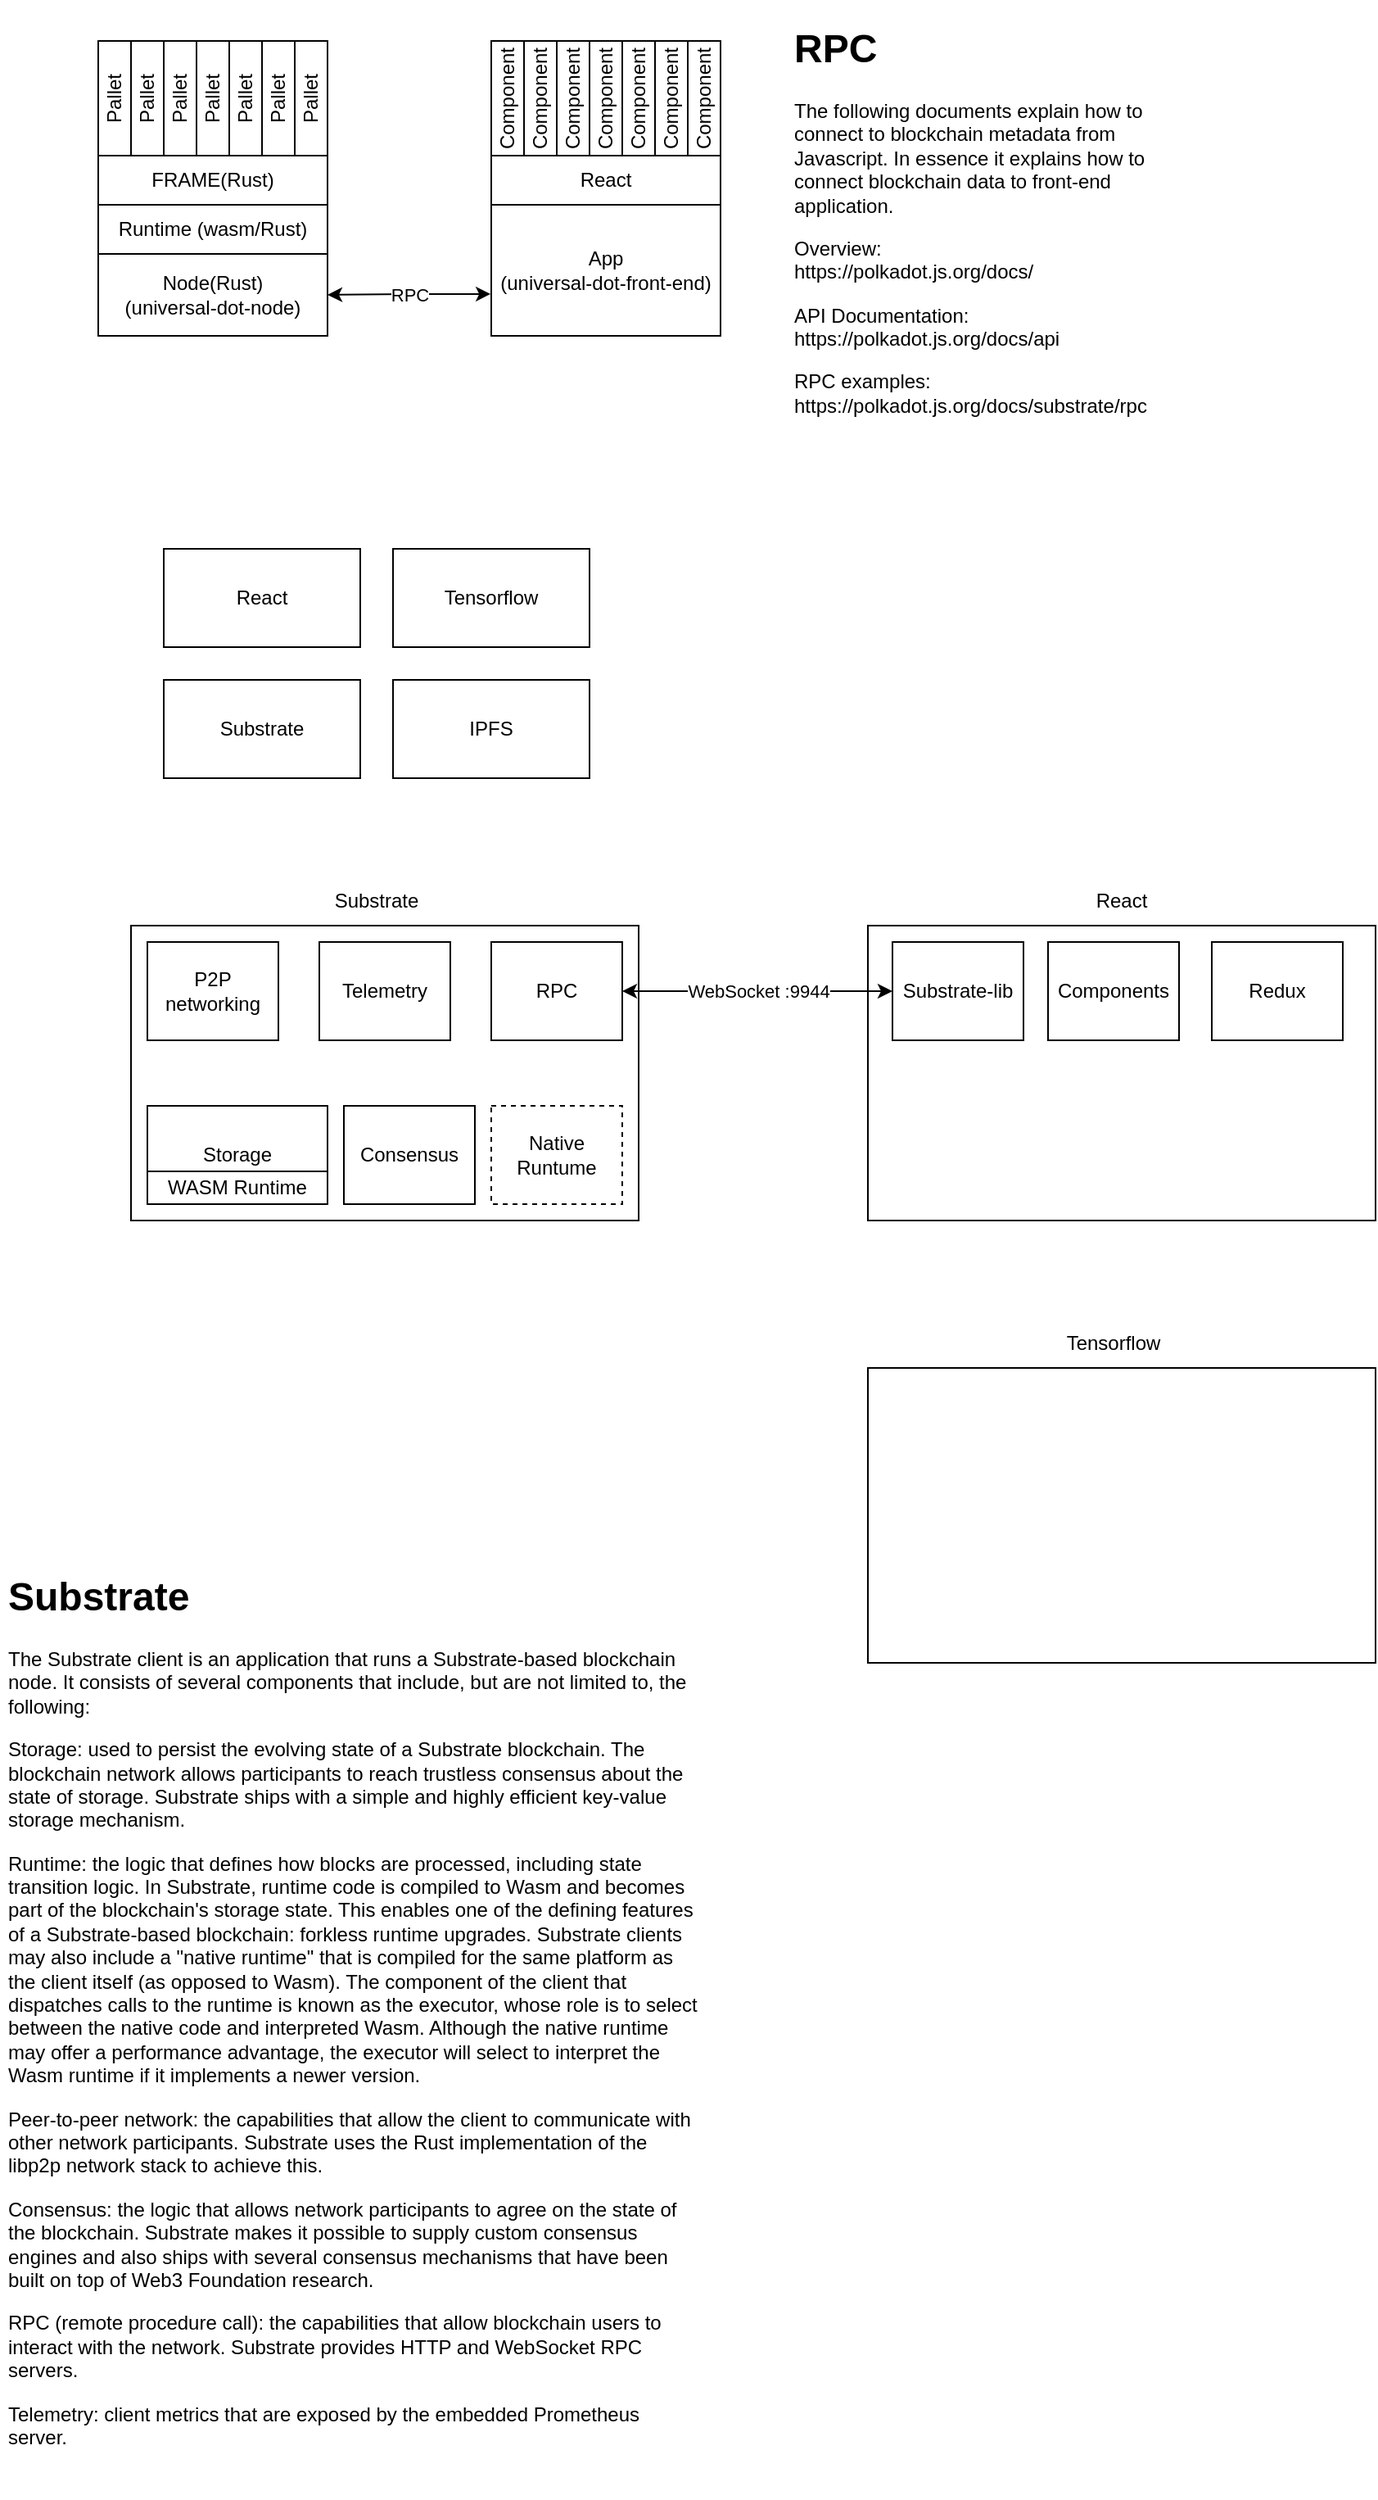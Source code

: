 <mxfile version="18.0.3" type="github">
  <diagram id="XYSDUHxa8FnNzhFP22NK" name="Page-1">
    <mxGraphModel dx="2260" dy="627" grid="1" gridSize="10" guides="1" tooltips="1" connect="1" arrows="1" fold="1" page="1" pageScale="1" pageWidth="850" pageHeight="1100" math="0" shadow="0">
      <root>
        <mxCell id="0" />
        <mxCell id="1" parent="0" />
        <mxCell id="D2MN3MBzmZI97LFbt5y6-1" value="Runtime (wasm/Rust)" style="rounded=0;whiteSpace=wrap;html=1;" parent="1" vertex="1">
          <mxGeometry x="-730" y="290" width="140" height="30" as="geometry" />
        </mxCell>
        <mxCell id="D2MN3MBzmZI97LFbt5y6-2" value="Pallet" style="rounded=0;whiteSpace=wrap;html=1;horizontal=0;" parent="1" vertex="1">
          <mxGeometry x="-730" y="190" width="20" height="70" as="geometry" />
        </mxCell>
        <mxCell id="D2MN3MBzmZI97LFbt5y6-3" value="FRAME(Rust)" style="rounded=0;whiteSpace=wrap;html=1;" parent="1" vertex="1">
          <mxGeometry x="-730" y="260" width="140" height="30" as="geometry" />
        </mxCell>
        <mxCell id="D2MN3MBzmZI97LFbt5y6-4" value="RPC" style="edgeStyle=orthogonalEdgeStyle;rounded=0;orthogonalLoop=1;jettySize=auto;html=1;exitX=-0.003;exitY=0.681;exitDx=0;exitDy=0;startArrow=classic;startFill=1;exitPerimeter=0;" parent="1" source="D2MN3MBzmZI97LFbt5y6-5" target="D2MN3MBzmZI97LFbt5y6-9" edge="1">
          <mxGeometry relative="1" as="geometry" />
        </mxCell>
        <mxCell id="D2MN3MBzmZI97LFbt5y6-5" value="App&lt;br&gt;(universal-dot-front-end)" style="rounded=0;whiteSpace=wrap;html=1;" parent="1" vertex="1">
          <mxGeometry x="-490" y="290" width="140" height="80" as="geometry" />
        </mxCell>
        <mxCell id="D2MN3MBzmZI97LFbt5y6-6" value="React" style="rounded=0;whiteSpace=wrap;html=1;" parent="1" vertex="1">
          <mxGeometry x="-490" y="260" width="140" height="30" as="geometry" />
        </mxCell>
        <mxCell id="D2MN3MBzmZI97LFbt5y6-7" value="Component" style="rounded=0;whiteSpace=wrap;html=1;horizontal=0;" parent="1" vertex="1">
          <mxGeometry x="-490" y="190" width="20" height="70" as="geometry" />
        </mxCell>
        <mxCell id="D2MN3MBzmZI97LFbt5y6-8" value="&lt;h1&gt;RPC&lt;/h1&gt;&lt;p&gt;The following documents explain how to connect to blockchain metadata from Javascript. In essence it explains how to connect blockchain data to front-end application.&lt;/p&gt;&lt;p&gt;Overview:&lt;br&gt;https://polkadot.js.org/docs/&lt;/p&gt;&lt;p&gt;API Documentation:&amp;nbsp;&lt;br&gt;https://polkadot.js.org/docs/api&lt;br&gt;&lt;/p&gt;&lt;p&gt;RPC examples:&lt;br&gt;https://polkadot.js.org/docs/substrate/rpc&lt;br&gt;&lt;/p&gt;" style="text;html=1;strokeColor=none;fillColor=none;spacing=5;spacingTop=-20;whiteSpace=wrap;overflow=hidden;rounded=0;" parent="1" vertex="1">
          <mxGeometry x="-310" y="175" width="240" height="260" as="geometry" />
        </mxCell>
        <mxCell id="D2MN3MBzmZI97LFbt5y6-9" value="Node(Rust)&lt;br&gt;(universal-dot-node)" style="rounded=0;whiteSpace=wrap;html=1;" parent="1" vertex="1">
          <mxGeometry x="-730" y="320" width="140" height="50" as="geometry" />
        </mxCell>
        <mxCell id="D2MN3MBzmZI97LFbt5y6-10" value="Pallet" style="rounded=0;whiteSpace=wrap;html=1;horizontal=0;" parent="1" vertex="1">
          <mxGeometry x="-690" y="190" width="20" height="70" as="geometry" />
        </mxCell>
        <mxCell id="D2MN3MBzmZI97LFbt5y6-11" value="Pallet" style="rounded=0;whiteSpace=wrap;html=1;horizontal=0;" parent="1" vertex="1">
          <mxGeometry x="-670" y="190" width="20" height="70" as="geometry" />
        </mxCell>
        <mxCell id="D2MN3MBzmZI97LFbt5y6-12" value="Pallet" style="rounded=0;whiteSpace=wrap;html=1;horizontal=0;" parent="1" vertex="1">
          <mxGeometry x="-650" y="190" width="20" height="70" as="geometry" />
        </mxCell>
        <mxCell id="D2MN3MBzmZI97LFbt5y6-13" value="Pallet" style="rounded=0;whiteSpace=wrap;html=1;horizontal=0;" parent="1" vertex="1">
          <mxGeometry x="-630" y="190" width="20" height="70" as="geometry" />
        </mxCell>
        <mxCell id="D2MN3MBzmZI97LFbt5y6-14" value="Pallet" style="rounded=0;whiteSpace=wrap;html=1;horizontal=0;" parent="1" vertex="1">
          <mxGeometry x="-610" y="190" width="20" height="70" as="geometry" />
        </mxCell>
        <mxCell id="D2MN3MBzmZI97LFbt5y6-15" value="Pallet" style="rounded=0;whiteSpace=wrap;html=1;horizontal=0;" parent="1" vertex="1">
          <mxGeometry x="-710" y="190" width="20" height="70" as="geometry" />
        </mxCell>
        <mxCell id="D2MN3MBzmZI97LFbt5y6-16" value="Component" style="rounded=0;whiteSpace=wrap;html=1;horizontal=0;" parent="1" vertex="1">
          <mxGeometry x="-430" y="190" width="20" height="70" as="geometry" />
        </mxCell>
        <mxCell id="D2MN3MBzmZI97LFbt5y6-17" value="Component" style="rounded=0;whiteSpace=wrap;html=1;horizontal=0;" parent="1" vertex="1">
          <mxGeometry x="-410" y="190" width="20" height="70" as="geometry" />
        </mxCell>
        <mxCell id="D2MN3MBzmZI97LFbt5y6-18" value="Component" style="rounded=0;whiteSpace=wrap;html=1;horizontal=0;" parent="1" vertex="1">
          <mxGeometry x="-390" y="190" width="20" height="70" as="geometry" />
        </mxCell>
        <mxCell id="D2MN3MBzmZI97LFbt5y6-19" value="Component" style="rounded=0;whiteSpace=wrap;html=1;horizontal=0;" parent="1" vertex="1">
          <mxGeometry x="-370" y="190" width="20" height="70" as="geometry" />
        </mxCell>
        <mxCell id="D2MN3MBzmZI97LFbt5y6-20" value="Component" style="rounded=0;whiteSpace=wrap;html=1;horizontal=0;" parent="1" vertex="1">
          <mxGeometry x="-450" y="190" width="20" height="70" as="geometry" />
        </mxCell>
        <mxCell id="D2MN3MBzmZI97LFbt5y6-21" value="Component" style="rounded=0;whiteSpace=wrap;html=1;horizontal=0;" parent="1" vertex="1">
          <mxGeometry x="-470" y="190" width="20" height="70" as="geometry" />
        </mxCell>
        <mxCell id="xSVX6aapulrCaZrCg8h8-2" value="React" style="rounded=0;whiteSpace=wrap;html=1;" vertex="1" parent="1">
          <mxGeometry x="-690" y="500" width="120" height="60" as="geometry" />
        </mxCell>
        <mxCell id="xSVX6aapulrCaZrCg8h8-3" value="Tensorflow" style="rounded=0;whiteSpace=wrap;html=1;" vertex="1" parent="1">
          <mxGeometry x="-550" y="500" width="120" height="60" as="geometry" />
        </mxCell>
        <mxCell id="xSVX6aapulrCaZrCg8h8-4" value="IPFS" style="rounded=0;whiteSpace=wrap;html=1;" vertex="1" parent="1">
          <mxGeometry x="-550" y="580" width="120" height="60" as="geometry" />
        </mxCell>
        <mxCell id="xSVX6aapulrCaZrCg8h8-5" value="Substrate" style="rounded=0;whiteSpace=wrap;html=1;" vertex="1" parent="1">
          <mxGeometry x="-690" y="580" width="120" height="60" as="geometry" />
        </mxCell>
        <mxCell id="xSVX6aapulrCaZrCg8h8-6" value="" style="rounded=0;whiteSpace=wrap;html=1;" vertex="1" parent="1">
          <mxGeometry x="-710" y="730" width="310" height="180" as="geometry" />
        </mxCell>
        <mxCell id="xSVX6aapulrCaZrCg8h8-7" value="Substrate" style="text;html=1;strokeColor=none;fillColor=none;align=center;verticalAlign=middle;whiteSpace=wrap;rounded=0;" vertex="1" parent="1">
          <mxGeometry x="-590" y="700" width="60" height="30" as="geometry" />
        </mxCell>
        <mxCell id="xSVX6aapulrCaZrCg8h8-8" value="Storage" style="rounded=0;whiteSpace=wrap;html=1;" vertex="1" parent="1">
          <mxGeometry x="-700" y="840" width="110" height="60" as="geometry" />
        </mxCell>
        <mxCell id="xSVX6aapulrCaZrCg8h8-9" value="WASM Runtime" style="rounded=0;whiteSpace=wrap;html=1;" vertex="1" parent="1">
          <mxGeometry x="-700" y="880" width="110" height="20" as="geometry" />
        </mxCell>
        <mxCell id="xSVX6aapulrCaZrCg8h8-10" value="Consensus" style="rounded=0;whiteSpace=wrap;html=1;" vertex="1" parent="1">
          <mxGeometry x="-580" y="840" width="80" height="60" as="geometry" />
        </mxCell>
        <mxCell id="xSVX6aapulrCaZrCg8h8-11" value="P2P networking" style="rounded=0;whiteSpace=wrap;html=1;" vertex="1" parent="1">
          <mxGeometry x="-700" y="740" width="80" height="60" as="geometry" />
        </mxCell>
        <mxCell id="xSVX6aapulrCaZrCg8h8-12" value="RPC" style="rounded=0;whiteSpace=wrap;html=1;" vertex="1" parent="1">
          <mxGeometry x="-490" y="740" width="80" height="60" as="geometry" />
        </mxCell>
        <mxCell id="xSVX6aapulrCaZrCg8h8-13" value="Telemetry" style="rounded=0;whiteSpace=wrap;html=1;" vertex="1" parent="1">
          <mxGeometry x="-595" y="740" width="80" height="60" as="geometry" />
        </mxCell>
        <mxCell id="xSVX6aapulrCaZrCg8h8-14" value="Native Runtume" style="rounded=0;whiteSpace=wrap;html=1;dashed=1;" vertex="1" parent="1">
          <mxGeometry x="-490" y="840" width="80" height="60" as="geometry" />
        </mxCell>
        <mxCell id="xSVX6aapulrCaZrCg8h8-15" value="&lt;h1&gt;Substrate&lt;/h1&gt;&lt;p&gt;The Substrate client is an application that runs a Substrate-based blockchain node. It consists of several components that include, but are not limited to, the following:&amp;nbsp;&lt;/p&gt;&lt;p&gt;Storage: used to persist the evolving state of a Substrate blockchain. The blockchain network allows participants to reach trustless consensus about the state of storage. Substrate ships with a simple and highly efficient key-value storage mechanism.&amp;nbsp;&lt;/p&gt;&lt;p&gt;Runtime: the logic that defines how blocks are processed, including state transition logic. In Substrate, runtime code is compiled to Wasm and becomes part of the blockchain&#39;s storage state. This enables one of the defining features of a Substrate-based blockchain: forkless runtime upgrades. Substrate clients may also include a &quot;native runtime&quot; that is compiled for the same platform as the client itself (as opposed to Wasm). The component of the client that dispatches calls to the runtime is known as the executor, whose role is to select between the native code and interpreted Wasm. Although the native runtime may offer a performance advantage, the executor will select to interpret the Wasm runtime if it implements a newer version.&amp;nbsp;&lt;/p&gt;&lt;p&gt;Peer-to-peer network: the capabilities that allow the client to communicate with other network participants. Substrate uses the Rust implementation of the libp2p network stack to achieve this.&amp;nbsp;&lt;/p&gt;&lt;p&gt;Consensus: the logic that allows network participants to agree on the state of the blockchain. Substrate makes it possible to supply custom consensus engines and also ships with several consensus mechanisms that have been built on top of Web3 Foundation research.&lt;/p&gt;&lt;p&gt;RPC (remote procedure call): the capabilities that allow blockchain users to interact with the network. Substrate provides HTTP and WebSocket RPC servers.&amp;nbsp;&lt;/p&gt;&lt;p&gt;Telemetry: client metrics that are exposed by the embedded Prometheus server.&lt;/p&gt;" style="text;html=1;strokeColor=none;fillColor=none;spacing=5;spacingTop=-20;whiteSpace=wrap;overflow=hidden;rounded=0;dashed=1;" vertex="1" parent="1">
          <mxGeometry x="-790" y="1120" width="430" height="570" as="geometry" />
        </mxCell>
        <mxCell id="xSVX6aapulrCaZrCg8h8-16" value="" style="rounded=0;whiteSpace=wrap;html=1;" vertex="1" parent="1">
          <mxGeometry x="-260" y="730" width="310" height="180" as="geometry" />
        </mxCell>
        <mxCell id="xSVX6aapulrCaZrCg8h8-17" value="React" style="text;html=1;strokeColor=none;fillColor=none;align=center;verticalAlign=middle;whiteSpace=wrap;rounded=0;" vertex="1" parent="1">
          <mxGeometry x="-135" y="700" width="60" height="30" as="geometry" />
        </mxCell>
        <mxCell id="xSVX6aapulrCaZrCg8h8-20" value="Substrate-lib" style="rounded=0;whiteSpace=wrap;html=1;" vertex="1" parent="1">
          <mxGeometry x="-245" y="740" width="80" height="60" as="geometry" />
        </mxCell>
        <mxCell id="xSVX6aapulrCaZrCg8h8-21" value="Components" style="rounded=0;whiteSpace=wrap;html=1;" vertex="1" parent="1">
          <mxGeometry x="-150" y="740" width="80" height="60" as="geometry" />
        </mxCell>
        <mxCell id="xSVX6aapulrCaZrCg8h8-22" value="Redux" style="rounded=0;whiteSpace=wrap;html=1;" vertex="1" parent="1">
          <mxGeometry x="-50" y="740" width="80" height="60" as="geometry" />
        </mxCell>
        <mxCell id="xSVX6aapulrCaZrCg8h8-19" value="WebSocket :9944" style="edgeStyle=orthogonalEdgeStyle;rounded=0;orthogonalLoop=1;jettySize=auto;html=1;entryX=0;entryY=0.5;entryDx=0;entryDy=0;startArrow=classic;startFill=1;" edge="1" parent="1" source="xSVX6aapulrCaZrCg8h8-12" target="xSVX6aapulrCaZrCg8h8-20">
          <mxGeometry relative="1" as="geometry" />
        </mxCell>
        <mxCell id="xSVX6aapulrCaZrCg8h8-23" value="" style="rounded=0;whiteSpace=wrap;html=1;" vertex="1" parent="1">
          <mxGeometry x="-260" y="1000" width="310" height="180" as="geometry" />
        </mxCell>
        <mxCell id="xSVX6aapulrCaZrCg8h8-24" value="Tensorflow" style="text;html=1;strokeColor=none;fillColor=none;align=center;verticalAlign=middle;whiteSpace=wrap;rounded=0;" vertex="1" parent="1">
          <mxGeometry x="-140" y="970" width="60" height="30" as="geometry" />
        </mxCell>
      </root>
    </mxGraphModel>
  </diagram>
</mxfile>
